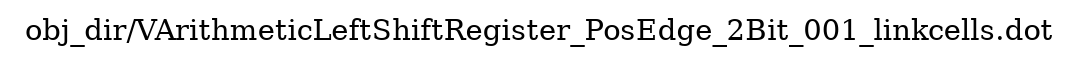 digraph v3graph {
	graph	[label="obj_dir/VArithmeticLeftShiftRegister_PosEdge_2Bit_001_linkcells.dot",
		 labelloc=t, labeljust=l,
		 //size="7.5,10",
		 rankdir=TB];
}
